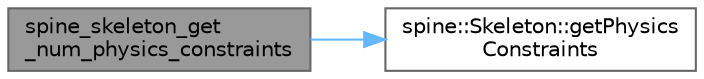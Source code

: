 digraph "spine_skeleton_get_num_physics_constraints"
{
 // LATEX_PDF_SIZE
  bgcolor="transparent";
  edge [fontname=Helvetica,fontsize=10,labelfontname=Helvetica,labelfontsize=10];
  node [fontname=Helvetica,fontsize=10,shape=box,height=0.2,width=0.4];
  rankdir="LR";
  Node1 [id="Node000001",label="spine_skeleton_get\l_num_physics_constraints",height=0.2,width=0.4,color="gray40", fillcolor="grey60", style="filled", fontcolor="black",tooltip=" "];
  Node1 -> Node2 [id="edge1_Node000001_Node000002",color="steelblue1",style="solid",tooltip=" "];
  Node2 [id="Node000002",label="spine::Skeleton::getPhysics\lConstraints",height=0.2,width=0.4,color="grey40", fillcolor="white", style="filled",URL="$classspine_1_1_skeleton.html#a4d9b18522b6d47751ad38a32e9c9374e",tooltip=" "];
}
